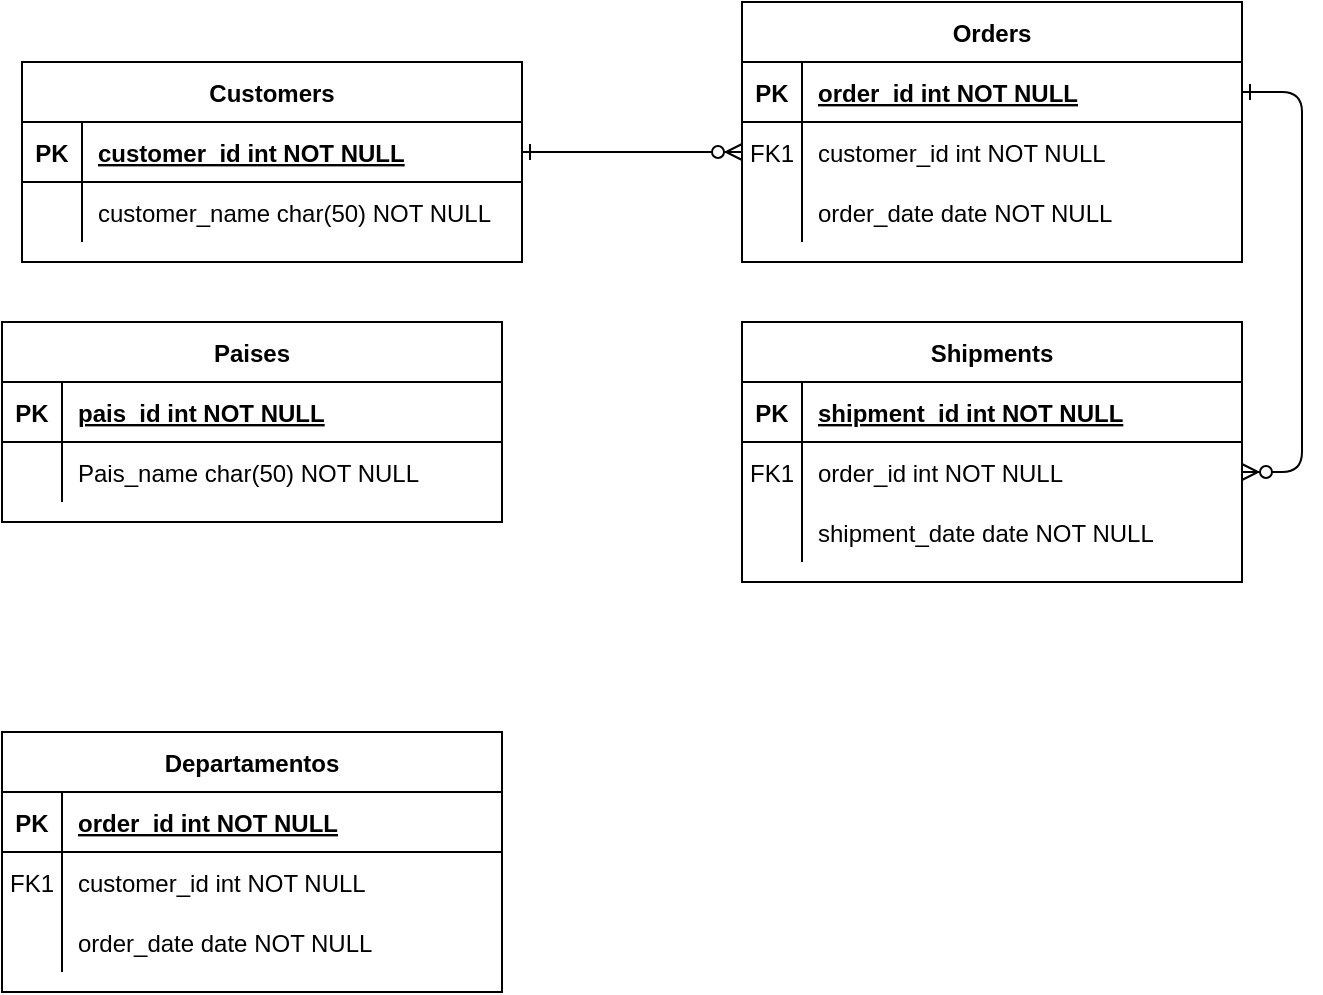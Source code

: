 <mxfile version="20.3.1" type="github" pages="2">
  <diagram id="R2lEEEUBdFMjLlhIrx00" name="Page-1">
    <mxGraphModel dx="827" dy="452" grid="1" gridSize="10" guides="1" tooltips="1" connect="1" arrows="1" fold="1" page="1" pageScale="1" pageWidth="850" pageHeight="1100" math="0" shadow="0" extFonts="Permanent Marker^https://fonts.googleapis.com/css?family=Permanent+Marker">
      <root>
        <mxCell id="0" />
        <mxCell id="1" parent="0" />
        <mxCell id="C-vyLk0tnHw3VtMMgP7b-1" value="" style="edgeStyle=entityRelationEdgeStyle;endArrow=ERzeroToMany;startArrow=ERone;endFill=1;startFill=0;" parent="1" source="C-vyLk0tnHw3VtMMgP7b-24" target="C-vyLk0tnHw3VtMMgP7b-6" edge="1">
          <mxGeometry width="100" height="100" relative="1" as="geometry">
            <mxPoint x="340" y="720" as="sourcePoint" />
            <mxPoint x="440" y="620" as="targetPoint" />
          </mxGeometry>
        </mxCell>
        <mxCell id="C-vyLk0tnHw3VtMMgP7b-12" value="" style="edgeStyle=entityRelationEdgeStyle;endArrow=ERzeroToMany;startArrow=ERone;endFill=1;startFill=0;" parent="1" source="C-vyLk0tnHw3VtMMgP7b-3" target="C-vyLk0tnHw3VtMMgP7b-17" edge="1">
          <mxGeometry width="100" height="100" relative="1" as="geometry">
            <mxPoint x="400" y="180" as="sourcePoint" />
            <mxPoint x="460" y="205" as="targetPoint" />
          </mxGeometry>
        </mxCell>
        <mxCell id="C-vyLk0tnHw3VtMMgP7b-2" value="Orders" style="shape=table;startSize=30;container=1;collapsible=1;childLayout=tableLayout;fixedRows=1;rowLines=0;fontStyle=1;align=center;resizeLast=1;" parent="1" vertex="1">
          <mxGeometry x="450" y="120" width="250" height="130" as="geometry" />
        </mxCell>
        <mxCell id="C-vyLk0tnHw3VtMMgP7b-3" value="" style="shape=partialRectangle;collapsible=0;dropTarget=0;pointerEvents=0;fillColor=none;points=[[0,0.5],[1,0.5]];portConstraint=eastwest;top=0;left=0;right=0;bottom=1;" parent="C-vyLk0tnHw3VtMMgP7b-2" vertex="1">
          <mxGeometry y="30" width="250" height="30" as="geometry" />
        </mxCell>
        <mxCell id="C-vyLk0tnHw3VtMMgP7b-4" value="PK" style="shape=partialRectangle;overflow=hidden;connectable=0;fillColor=none;top=0;left=0;bottom=0;right=0;fontStyle=1;" parent="C-vyLk0tnHw3VtMMgP7b-3" vertex="1">
          <mxGeometry width="30" height="30" as="geometry" />
        </mxCell>
        <mxCell id="C-vyLk0tnHw3VtMMgP7b-5" value="order_id int NOT NULL " style="shape=partialRectangle;overflow=hidden;connectable=0;fillColor=none;top=0;left=0;bottom=0;right=0;align=left;spacingLeft=6;fontStyle=5;" parent="C-vyLk0tnHw3VtMMgP7b-3" vertex="1">
          <mxGeometry x="30" width="220" height="30" as="geometry" />
        </mxCell>
        <mxCell id="C-vyLk0tnHw3VtMMgP7b-6" value="" style="shape=partialRectangle;collapsible=0;dropTarget=0;pointerEvents=0;fillColor=none;points=[[0,0.5],[1,0.5]];portConstraint=eastwest;top=0;left=0;right=0;bottom=0;" parent="C-vyLk0tnHw3VtMMgP7b-2" vertex="1">
          <mxGeometry y="60" width="250" height="30" as="geometry" />
        </mxCell>
        <mxCell id="C-vyLk0tnHw3VtMMgP7b-7" value="FK1" style="shape=partialRectangle;overflow=hidden;connectable=0;fillColor=none;top=0;left=0;bottom=0;right=0;" parent="C-vyLk0tnHw3VtMMgP7b-6" vertex="1">
          <mxGeometry width="30" height="30" as="geometry" />
        </mxCell>
        <mxCell id="C-vyLk0tnHw3VtMMgP7b-8" value="customer_id int NOT NULL" style="shape=partialRectangle;overflow=hidden;connectable=0;fillColor=none;top=0;left=0;bottom=0;right=0;align=left;spacingLeft=6;" parent="C-vyLk0tnHw3VtMMgP7b-6" vertex="1">
          <mxGeometry x="30" width="220" height="30" as="geometry" />
        </mxCell>
        <mxCell id="C-vyLk0tnHw3VtMMgP7b-9" value="" style="shape=partialRectangle;collapsible=0;dropTarget=0;pointerEvents=0;fillColor=none;points=[[0,0.5],[1,0.5]];portConstraint=eastwest;top=0;left=0;right=0;bottom=0;" parent="C-vyLk0tnHw3VtMMgP7b-2" vertex="1">
          <mxGeometry y="90" width="250" height="30" as="geometry" />
        </mxCell>
        <mxCell id="C-vyLk0tnHw3VtMMgP7b-10" value="" style="shape=partialRectangle;overflow=hidden;connectable=0;fillColor=none;top=0;left=0;bottom=0;right=0;" parent="C-vyLk0tnHw3VtMMgP7b-9" vertex="1">
          <mxGeometry width="30" height="30" as="geometry" />
        </mxCell>
        <mxCell id="C-vyLk0tnHw3VtMMgP7b-11" value="order_date date NOT NULL" style="shape=partialRectangle;overflow=hidden;connectable=0;fillColor=none;top=0;left=0;bottom=0;right=0;align=left;spacingLeft=6;" parent="C-vyLk0tnHw3VtMMgP7b-9" vertex="1">
          <mxGeometry x="30" width="220" height="30" as="geometry" />
        </mxCell>
        <mxCell id="C-vyLk0tnHw3VtMMgP7b-13" value="Shipments" style="shape=table;startSize=30;container=1;collapsible=1;childLayout=tableLayout;fixedRows=1;rowLines=0;fontStyle=1;align=center;resizeLast=1;" parent="1" vertex="1">
          <mxGeometry x="450" y="280" width="250" height="130" as="geometry" />
        </mxCell>
        <mxCell id="C-vyLk0tnHw3VtMMgP7b-14" value="" style="shape=partialRectangle;collapsible=0;dropTarget=0;pointerEvents=0;fillColor=none;points=[[0,0.5],[1,0.5]];portConstraint=eastwest;top=0;left=0;right=0;bottom=1;" parent="C-vyLk0tnHw3VtMMgP7b-13" vertex="1">
          <mxGeometry y="30" width="250" height="30" as="geometry" />
        </mxCell>
        <mxCell id="C-vyLk0tnHw3VtMMgP7b-15" value="PK" style="shape=partialRectangle;overflow=hidden;connectable=0;fillColor=none;top=0;left=0;bottom=0;right=0;fontStyle=1;" parent="C-vyLk0tnHw3VtMMgP7b-14" vertex="1">
          <mxGeometry width="30" height="30" as="geometry" />
        </mxCell>
        <mxCell id="C-vyLk0tnHw3VtMMgP7b-16" value="shipment_id int NOT NULL " style="shape=partialRectangle;overflow=hidden;connectable=0;fillColor=none;top=0;left=0;bottom=0;right=0;align=left;spacingLeft=6;fontStyle=5;" parent="C-vyLk0tnHw3VtMMgP7b-14" vertex="1">
          <mxGeometry x="30" width="220" height="30" as="geometry" />
        </mxCell>
        <mxCell id="C-vyLk0tnHw3VtMMgP7b-17" value="" style="shape=partialRectangle;collapsible=0;dropTarget=0;pointerEvents=0;fillColor=none;points=[[0,0.5],[1,0.5]];portConstraint=eastwest;top=0;left=0;right=0;bottom=0;" parent="C-vyLk0tnHw3VtMMgP7b-13" vertex="1">
          <mxGeometry y="60" width="250" height="30" as="geometry" />
        </mxCell>
        <mxCell id="C-vyLk0tnHw3VtMMgP7b-18" value="FK1" style="shape=partialRectangle;overflow=hidden;connectable=0;fillColor=none;top=0;left=0;bottom=0;right=0;" parent="C-vyLk0tnHw3VtMMgP7b-17" vertex="1">
          <mxGeometry width="30" height="30" as="geometry" />
        </mxCell>
        <mxCell id="C-vyLk0tnHw3VtMMgP7b-19" value="order_id int NOT NULL" style="shape=partialRectangle;overflow=hidden;connectable=0;fillColor=none;top=0;left=0;bottom=0;right=0;align=left;spacingLeft=6;" parent="C-vyLk0tnHw3VtMMgP7b-17" vertex="1">
          <mxGeometry x="30" width="220" height="30" as="geometry" />
        </mxCell>
        <mxCell id="C-vyLk0tnHw3VtMMgP7b-20" value="" style="shape=partialRectangle;collapsible=0;dropTarget=0;pointerEvents=0;fillColor=none;points=[[0,0.5],[1,0.5]];portConstraint=eastwest;top=0;left=0;right=0;bottom=0;" parent="C-vyLk0tnHw3VtMMgP7b-13" vertex="1">
          <mxGeometry y="90" width="250" height="30" as="geometry" />
        </mxCell>
        <mxCell id="C-vyLk0tnHw3VtMMgP7b-21" value="" style="shape=partialRectangle;overflow=hidden;connectable=0;fillColor=none;top=0;left=0;bottom=0;right=0;" parent="C-vyLk0tnHw3VtMMgP7b-20" vertex="1">
          <mxGeometry width="30" height="30" as="geometry" />
        </mxCell>
        <mxCell id="C-vyLk0tnHw3VtMMgP7b-22" value="shipment_date date NOT NULL" style="shape=partialRectangle;overflow=hidden;connectable=0;fillColor=none;top=0;left=0;bottom=0;right=0;align=left;spacingLeft=6;" parent="C-vyLk0tnHw3VtMMgP7b-20" vertex="1">
          <mxGeometry x="30" width="220" height="30" as="geometry" />
        </mxCell>
        <mxCell id="C-vyLk0tnHw3VtMMgP7b-23" value="Customers" style="shape=table;startSize=30;container=1;collapsible=1;childLayout=tableLayout;fixedRows=1;rowLines=0;fontStyle=1;align=center;resizeLast=1;" parent="1" vertex="1">
          <mxGeometry x="90" y="150" width="250" height="100" as="geometry" />
        </mxCell>
        <mxCell id="C-vyLk0tnHw3VtMMgP7b-24" value="" style="shape=partialRectangle;collapsible=0;dropTarget=0;pointerEvents=0;fillColor=none;points=[[0,0.5],[1,0.5]];portConstraint=eastwest;top=0;left=0;right=0;bottom=1;" parent="C-vyLk0tnHw3VtMMgP7b-23" vertex="1">
          <mxGeometry y="30" width="250" height="30" as="geometry" />
        </mxCell>
        <mxCell id="C-vyLk0tnHw3VtMMgP7b-25" value="PK" style="shape=partialRectangle;overflow=hidden;connectable=0;fillColor=none;top=0;left=0;bottom=0;right=0;fontStyle=1;" parent="C-vyLk0tnHw3VtMMgP7b-24" vertex="1">
          <mxGeometry width="30" height="30" as="geometry">
            <mxRectangle width="30" height="30" as="alternateBounds" />
          </mxGeometry>
        </mxCell>
        <mxCell id="C-vyLk0tnHw3VtMMgP7b-26" value="customer_id int NOT NULL " style="shape=partialRectangle;overflow=hidden;connectable=0;fillColor=none;top=0;left=0;bottom=0;right=0;align=left;spacingLeft=6;fontStyle=5;" parent="C-vyLk0tnHw3VtMMgP7b-24" vertex="1">
          <mxGeometry x="30" width="220" height="30" as="geometry">
            <mxRectangle width="220" height="30" as="alternateBounds" />
          </mxGeometry>
        </mxCell>
        <mxCell id="C-vyLk0tnHw3VtMMgP7b-27" value="" style="shape=partialRectangle;collapsible=0;dropTarget=0;pointerEvents=0;fillColor=none;points=[[0,0.5],[1,0.5]];portConstraint=eastwest;top=0;left=0;right=0;bottom=0;" parent="C-vyLk0tnHw3VtMMgP7b-23" vertex="1">
          <mxGeometry y="60" width="250" height="30" as="geometry" />
        </mxCell>
        <mxCell id="C-vyLk0tnHw3VtMMgP7b-28" value="" style="shape=partialRectangle;overflow=hidden;connectable=0;fillColor=none;top=0;left=0;bottom=0;right=0;" parent="C-vyLk0tnHw3VtMMgP7b-27" vertex="1">
          <mxGeometry width="30" height="30" as="geometry">
            <mxRectangle width="30" height="30" as="alternateBounds" />
          </mxGeometry>
        </mxCell>
        <mxCell id="C-vyLk0tnHw3VtMMgP7b-29" value="customer_name char(50) NOT NULL" style="shape=partialRectangle;overflow=hidden;connectable=0;fillColor=none;top=0;left=0;bottom=0;right=0;align=left;spacingLeft=6;" parent="C-vyLk0tnHw3VtMMgP7b-27" vertex="1">
          <mxGeometry x="30" width="220" height="30" as="geometry">
            <mxRectangle width="220" height="30" as="alternateBounds" />
          </mxGeometry>
        </mxCell>
        <mxCell id="Bvjrk7K6-YRhxolaRJmW-1" value="Paises" style="shape=table;startSize=30;container=1;collapsible=1;childLayout=tableLayout;fixedRows=1;rowLines=0;fontStyle=1;align=center;resizeLast=1;" vertex="1" parent="1">
          <mxGeometry x="80" y="280" width="250" height="100" as="geometry" />
        </mxCell>
        <mxCell id="Bvjrk7K6-YRhxolaRJmW-2" value="" style="shape=partialRectangle;collapsible=0;dropTarget=0;pointerEvents=0;fillColor=none;points=[[0,0.5],[1,0.5]];portConstraint=eastwest;top=0;left=0;right=0;bottom=1;" vertex="1" parent="Bvjrk7K6-YRhxolaRJmW-1">
          <mxGeometry y="30" width="250" height="30" as="geometry" />
        </mxCell>
        <mxCell id="Bvjrk7K6-YRhxolaRJmW-3" value="PK" style="shape=partialRectangle;overflow=hidden;connectable=0;fillColor=none;top=0;left=0;bottom=0;right=0;fontStyle=1;" vertex="1" parent="Bvjrk7K6-YRhxolaRJmW-2">
          <mxGeometry width="30" height="30" as="geometry">
            <mxRectangle width="30" height="30" as="alternateBounds" />
          </mxGeometry>
        </mxCell>
        <mxCell id="Bvjrk7K6-YRhxolaRJmW-4" value="pais_id int NOT NULL " style="shape=partialRectangle;overflow=hidden;connectable=0;fillColor=none;top=0;left=0;bottom=0;right=0;align=left;spacingLeft=6;fontStyle=5;" vertex="1" parent="Bvjrk7K6-YRhxolaRJmW-2">
          <mxGeometry x="30" width="220" height="30" as="geometry">
            <mxRectangle width="220" height="30" as="alternateBounds" />
          </mxGeometry>
        </mxCell>
        <mxCell id="Bvjrk7K6-YRhxolaRJmW-5" value="" style="shape=partialRectangle;collapsible=0;dropTarget=0;pointerEvents=0;fillColor=none;points=[[0,0.5],[1,0.5]];portConstraint=eastwest;top=0;left=0;right=0;bottom=0;" vertex="1" parent="Bvjrk7K6-YRhxolaRJmW-1">
          <mxGeometry y="60" width="250" height="30" as="geometry" />
        </mxCell>
        <mxCell id="Bvjrk7K6-YRhxolaRJmW-6" value="" style="shape=partialRectangle;overflow=hidden;connectable=0;fillColor=none;top=0;left=0;bottom=0;right=0;" vertex="1" parent="Bvjrk7K6-YRhxolaRJmW-5">
          <mxGeometry width="30" height="30" as="geometry">
            <mxRectangle width="30" height="30" as="alternateBounds" />
          </mxGeometry>
        </mxCell>
        <mxCell id="Bvjrk7K6-YRhxolaRJmW-7" value="Pais_name char(50) NOT NULL" style="shape=partialRectangle;overflow=hidden;connectable=0;fillColor=none;top=0;left=0;bottom=0;right=0;align=left;spacingLeft=6;" vertex="1" parent="Bvjrk7K6-YRhxolaRJmW-5">
          <mxGeometry x="30" width="220" height="30" as="geometry">
            <mxRectangle width="220" height="30" as="alternateBounds" />
          </mxGeometry>
        </mxCell>
        <mxCell id="Bvjrk7K6-YRhxolaRJmW-8" value="Departamentos" style="shape=table;startSize=30;container=1;collapsible=1;childLayout=tableLayout;fixedRows=1;rowLines=0;fontStyle=1;align=center;resizeLast=1;" vertex="1" parent="1">
          <mxGeometry x="80" y="485" width="250" height="130" as="geometry" />
        </mxCell>
        <mxCell id="Bvjrk7K6-YRhxolaRJmW-9" value="" style="shape=partialRectangle;collapsible=0;dropTarget=0;pointerEvents=0;fillColor=none;points=[[0,0.5],[1,0.5]];portConstraint=eastwest;top=0;left=0;right=0;bottom=1;" vertex="1" parent="Bvjrk7K6-YRhxolaRJmW-8">
          <mxGeometry y="30" width="250" height="30" as="geometry" />
        </mxCell>
        <mxCell id="Bvjrk7K6-YRhxolaRJmW-10" value="PK" style="shape=partialRectangle;overflow=hidden;connectable=0;fillColor=none;top=0;left=0;bottom=0;right=0;fontStyle=1;" vertex="1" parent="Bvjrk7K6-YRhxolaRJmW-9">
          <mxGeometry width="30" height="30" as="geometry">
            <mxRectangle width="30" height="30" as="alternateBounds" />
          </mxGeometry>
        </mxCell>
        <mxCell id="Bvjrk7K6-YRhxolaRJmW-11" value="order_id int NOT NULL " style="shape=partialRectangle;overflow=hidden;connectable=0;fillColor=none;top=0;left=0;bottom=0;right=0;align=left;spacingLeft=6;fontStyle=5;" vertex="1" parent="Bvjrk7K6-YRhxolaRJmW-9">
          <mxGeometry x="30" width="220" height="30" as="geometry">
            <mxRectangle width="220" height="30" as="alternateBounds" />
          </mxGeometry>
        </mxCell>
        <mxCell id="Bvjrk7K6-YRhxolaRJmW-12" value="" style="shape=partialRectangle;collapsible=0;dropTarget=0;pointerEvents=0;fillColor=none;points=[[0,0.5],[1,0.5]];portConstraint=eastwest;top=0;left=0;right=0;bottom=0;" vertex="1" parent="Bvjrk7K6-YRhxolaRJmW-8">
          <mxGeometry y="60" width="250" height="30" as="geometry" />
        </mxCell>
        <mxCell id="Bvjrk7K6-YRhxolaRJmW-13" value="FK1" style="shape=partialRectangle;overflow=hidden;connectable=0;fillColor=none;top=0;left=0;bottom=0;right=0;" vertex="1" parent="Bvjrk7K6-YRhxolaRJmW-12">
          <mxGeometry width="30" height="30" as="geometry">
            <mxRectangle width="30" height="30" as="alternateBounds" />
          </mxGeometry>
        </mxCell>
        <mxCell id="Bvjrk7K6-YRhxolaRJmW-14" value="customer_id int NOT NULL" style="shape=partialRectangle;overflow=hidden;connectable=0;fillColor=none;top=0;left=0;bottom=0;right=0;align=left;spacingLeft=6;" vertex="1" parent="Bvjrk7K6-YRhxolaRJmW-12">
          <mxGeometry x="30" width="220" height="30" as="geometry">
            <mxRectangle width="220" height="30" as="alternateBounds" />
          </mxGeometry>
        </mxCell>
        <mxCell id="Bvjrk7K6-YRhxolaRJmW-15" value="" style="shape=partialRectangle;collapsible=0;dropTarget=0;pointerEvents=0;fillColor=none;points=[[0,0.5],[1,0.5]];portConstraint=eastwest;top=0;left=0;right=0;bottom=0;" vertex="1" parent="Bvjrk7K6-YRhxolaRJmW-8">
          <mxGeometry y="90" width="250" height="30" as="geometry" />
        </mxCell>
        <mxCell id="Bvjrk7K6-YRhxolaRJmW-16" value="" style="shape=partialRectangle;overflow=hidden;connectable=0;fillColor=none;top=0;left=0;bottom=0;right=0;" vertex="1" parent="Bvjrk7K6-YRhxolaRJmW-15">
          <mxGeometry width="30" height="30" as="geometry">
            <mxRectangle width="30" height="30" as="alternateBounds" />
          </mxGeometry>
        </mxCell>
        <mxCell id="Bvjrk7K6-YRhxolaRJmW-17" value="order_date date NOT NULL" style="shape=partialRectangle;overflow=hidden;connectable=0;fillColor=none;top=0;left=0;bottom=0;right=0;align=left;spacingLeft=6;" vertex="1" parent="Bvjrk7K6-YRhxolaRJmW-15">
          <mxGeometry x="30" width="220" height="30" as="geometry">
            <mxRectangle width="220" height="30" as="alternateBounds" />
          </mxGeometry>
        </mxCell>
      </root>
    </mxGraphModel>
  </diagram>
  <diagram id="EdUPGcaJX3Do1MdqOTaS" name="Página-2">
    <mxGraphModel dx="827" dy="1621" grid="1" gridSize="10" guides="1" tooltips="1" connect="1" arrows="1" fold="1" page="1" pageScale="1" pageWidth="827" pageHeight="1169" math="0" shadow="0">
      <root>
        <mxCell id="0" />
        <mxCell id="1" parent="0" />
        <mxCell id="xSdEpBK9BpBI9ozshHuD-5" style="edgeStyle=orthogonalEdgeStyle;rounded=0;orthogonalLoop=1;jettySize=auto;html=1;entryX=0.058;entryY=0.475;entryDx=0;entryDy=0;entryPerimeter=0;endArrow=none;endFill=0;" edge="1" parent="1" source="xSdEpBK9BpBI9ozshHuD-1" target="xSdEpBK9BpBI9ozshHuD-3">
          <mxGeometry relative="1" as="geometry" />
        </mxCell>
        <mxCell id="xSdEpBK9BpBI9ozshHuD-1" value="Pais" style="rounded=0;whiteSpace=wrap;html=1;" vertex="1" parent="1">
          <mxGeometry x="120" y="80" width="120" height="40" as="geometry" />
        </mxCell>
        <mxCell id="xSdEpBK9BpBI9ozshHuD-4" style="edgeStyle=orthogonalEdgeStyle;rounded=0;orthogonalLoop=1;jettySize=auto;html=1;endArrow=none;endFill=0;" edge="1" parent="1" source="xSdEpBK9BpBI9ozshHuD-2" target="xSdEpBK9BpBI9ozshHuD-1">
          <mxGeometry relative="1" as="geometry" />
        </mxCell>
        <mxCell id="xSdEpBK9BpBI9ozshHuD-2" value="&lt;u&gt;Codigo&lt;/u&gt;" style="ellipse;whiteSpace=wrap;html=1;fontStyle=1" vertex="1" parent="1">
          <mxGeometry y="160" width="120" height="40" as="geometry" />
        </mxCell>
        <mxCell id="xSdEpBK9BpBI9ozshHuD-9" style="edgeStyle=orthogonalEdgeStyle;rounded=0;orthogonalLoop=1;jettySize=auto;html=1;entryX=0;entryY=0.5;entryDx=0;entryDy=0;endArrow=none;endFill=0;" edge="1" parent="1" source="xSdEpBK9BpBI9ozshHuD-3" target="xSdEpBK9BpBI9ozshHuD-6">
          <mxGeometry relative="1" as="geometry" />
        </mxCell>
        <mxCell id="xSdEpBK9BpBI9ozshHuD-3" value="Tiene" style="rhombus;whiteSpace=wrap;html=1;" vertex="1" parent="1">
          <mxGeometry x="360" y="80" width="120" height="40" as="geometry" />
        </mxCell>
        <mxCell id="xSdEpBK9BpBI9ozshHuD-6" value="Departamento" style="rounded=0;whiteSpace=wrap;html=1;" vertex="1" parent="1">
          <mxGeometry x="600" y="80" width="120" height="40" as="geometry" />
        </mxCell>
        <mxCell id="xSdEpBK9BpBI9ozshHuD-7" value="1" style="text;html=1;align=center;verticalAlign=middle;resizable=0;points=[];autosize=1;strokeColor=none;fillColor=none;" vertex="1" parent="1">
          <mxGeometry x="245" y="65" width="30" height="30" as="geometry" />
        </mxCell>
        <mxCell id="xSdEpBK9BpBI9ozshHuD-8" value="1:N" style="text;html=1;align=center;verticalAlign=middle;resizable=0;points=[];autosize=1;strokeColor=none;fillColor=none;" vertex="1" parent="1">
          <mxGeometry x="390" y="55" width="40" height="30" as="geometry" />
        </mxCell>
        <mxCell id="xSdEpBK9BpBI9ozshHuD-10" value="*" style="text;html=1;align=center;verticalAlign=middle;resizable=0;points=[];autosize=1;strokeColor=none;fillColor=none;fontSize=24;" vertex="1" parent="1">
          <mxGeometry x="565" y="70" width="30" height="40" as="geometry" />
        </mxCell>
        <mxCell id="xSdEpBK9BpBI9ozshHuD-12" style="edgeStyle=orthogonalEdgeStyle;rounded=0;orthogonalLoop=1;jettySize=auto;html=1;fontSize=24;endArrow=none;endFill=0;" edge="1" parent="1" source="xSdEpBK9BpBI9ozshHuD-11" target="xSdEpBK9BpBI9ozshHuD-6">
          <mxGeometry relative="1" as="geometry">
            <Array as="points">
              <mxPoint x="767" y="100" />
            </Array>
          </mxGeometry>
        </mxCell>
        <mxCell id="xSdEpBK9BpBI9ozshHuD-11" value="&lt;u&gt;Codigo&lt;/u&gt;" style="ellipse;whiteSpace=wrap;html=1;" vertex="1" parent="1">
          <mxGeometry x="707" width="120" height="40" as="geometry" />
        </mxCell>
        <mxCell id="xSdEpBK9BpBI9ozshHuD-16" style="edgeStyle=orthogonalEdgeStyle;rounded=0;orthogonalLoop=1;jettySize=auto;html=1;entryX=0.5;entryY=0;entryDx=0;entryDy=0;fontSize=24;endArrow=none;endFill=0;" edge="1" parent="1" source="xSdEpBK9BpBI9ozshHuD-13" target="xSdEpBK9BpBI9ozshHuD-1">
          <mxGeometry relative="1" as="geometry" />
        </mxCell>
        <mxCell id="xSdEpBK9BpBI9ozshHuD-13" value="Nombre" style="ellipse;whiteSpace=wrap;html=1;" vertex="1" parent="1">
          <mxGeometry width="120" height="40" as="geometry" />
        </mxCell>
        <mxCell id="xSdEpBK9BpBI9ozshHuD-15" style="edgeStyle=orthogonalEdgeStyle;rounded=0;orthogonalLoop=1;jettySize=auto;html=1;entryX=0.5;entryY=0;entryDx=0;entryDy=0;fontSize=24;endArrow=none;endFill=0;" edge="1" parent="1" source="xSdEpBK9BpBI9ozshHuD-14" target="xSdEpBK9BpBI9ozshHuD-6">
          <mxGeometry relative="1" as="geometry" />
        </mxCell>
        <mxCell id="xSdEpBK9BpBI9ozshHuD-14" value="Nombre" style="ellipse;whiteSpace=wrap;html=1;" vertex="1" parent="1">
          <mxGeometry x="520" y="-10" width="120" height="40" as="geometry" />
        </mxCell>
        <mxCell id="xSdEpBK9BpBI9ozshHuD-17" value="Pais" style="rounded=0;whiteSpace=wrap;html=1;" vertex="1" parent="1">
          <mxGeometry x="120" y="80" width="120" height="40" as="geometry" />
        </mxCell>
        <mxCell id="xSdEpBK9BpBI9ozshHuD-18" value="1" style="text;html=1;align=center;verticalAlign=middle;resizable=0;points=[];autosize=1;strokeColor=none;fillColor=none;" vertex="1" parent="1">
          <mxGeometry x="245" y="65" width="30" height="30" as="geometry" />
        </mxCell>
        <mxCell id="xSdEpBK9BpBI9ozshHuD-19" style="edgeStyle=orthogonalEdgeStyle;rounded=0;orthogonalLoop=1;jettySize=auto;html=1;entryX=0.058;entryY=0.475;entryDx=0;entryDy=0;entryPerimeter=0;endArrow=none;endFill=0;" edge="1" source="xSdEpBK9BpBI9ozshHuD-17" target="xSdEpBK9BpBI9ozshHuD-20" parent="1">
          <mxGeometry relative="1" as="geometry" />
        </mxCell>
        <mxCell id="xSdEpBK9BpBI9ozshHuD-20" value="Tiene" style="rhombus;whiteSpace=wrap;html=1;" vertex="1" parent="1">
          <mxGeometry x="360" y="80" width="120" height="40" as="geometry" />
        </mxCell>
        <mxCell id="xSdEpBK9BpBI9ozshHuD-21" value="1:N" style="text;html=1;align=center;verticalAlign=middle;resizable=0;points=[];autosize=1;strokeColor=none;fillColor=none;" vertex="1" parent="1">
          <mxGeometry x="390" y="55" width="40" height="30" as="geometry" />
        </mxCell>
        <mxCell id="xSdEpBK9BpBI9ozshHuD-22" style="edgeStyle=orthogonalEdgeStyle;rounded=0;orthogonalLoop=1;jettySize=auto;html=1;entryX=0;entryY=0.5;entryDx=0;entryDy=0;endArrow=none;endFill=0;" edge="1" source="xSdEpBK9BpBI9ozshHuD-20" parent="1">
          <mxGeometry relative="1" as="geometry">
            <mxPoint x="600" y="100" as="targetPoint" />
          </mxGeometry>
        </mxCell>
        <mxCell id="xSdEpBK9BpBI9ozshHuD-23" value="Pais" style="rounded=0;whiteSpace=wrap;html=1;" vertex="1" parent="1">
          <mxGeometry x="120" y="80" width="120" height="40" as="geometry" />
        </mxCell>
        <mxCell id="xSdEpBK9BpBI9ozshHuD-24" value="1" style="text;html=1;align=center;verticalAlign=middle;resizable=0;points=[];autosize=1;strokeColor=none;fillColor=none;" vertex="1" parent="1">
          <mxGeometry x="245" y="65" width="30" height="30" as="geometry" />
        </mxCell>
        <mxCell id="xSdEpBK9BpBI9ozshHuD-25" style="edgeStyle=orthogonalEdgeStyle;rounded=0;orthogonalLoop=1;jettySize=auto;html=1;entryX=0.058;entryY=0.475;entryDx=0;entryDy=0;entryPerimeter=0;endArrow=none;endFill=0;" edge="1" source="xSdEpBK9BpBI9ozshHuD-23" target="xSdEpBK9BpBI9ozshHuD-26" parent="1">
          <mxGeometry relative="1" as="geometry" />
        </mxCell>
        <mxCell id="xSdEpBK9BpBI9ozshHuD-26" value="Tiene" style="rhombus;whiteSpace=wrap;html=1;" vertex="1" parent="1">
          <mxGeometry x="360" y="80" width="120" height="40" as="geometry" />
        </mxCell>
        <mxCell id="xSdEpBK9BpBI9ozshHuD-27" value="1:N" style="text;html=1;align=center;verticalAlign=middle;resizable=0;points=[];autosize=1;strokeColor=none;fillColor=none;" vertex="1" parent="1">
          <mxGeometry x="390" y="55" width="40" height="30" as="geometry" />
        </mxCell>
        <mxCell id="xSdEpBK9BpBI9ozshHuD-28" style="edgeStyle=orthogonalEdgeStyle;rounded=0;orthogonalLoop=1;jettySize=auto;html=1;entryX=0;entryY=0.5;entryDx=0;entryDy=0;endArrow=none;endFill=0;" edge="1" source="xSdEpBK9BpBI9ozshHuD-26" parent="1">
          <mxGeometry relative="1" as="geometry">
            <mxPoint x="600" y="100" as="targetPoint" />
          </mxGeometry>
        </mxCell>
        <mxCell id="xSdEpBK9BpBI9ozshHuD-29" value="Departamento" style="rounded=0;whiteSpace=wrap;html=1;" vertex="1" parent="1">
          <mxGeometry x="340" y="350" width="120" height="40" as="geometry" />
        </mxCell>
        <mxCell id="xSdEpBK9BpBI9ozshHuD-30" value="*" style="text;html=1;align=center;verticalAlign=middle;resizable=0;points=[];autosize=1;strokeColor=none;fillColor=none;fontSize=24;" vertex="1" parent="1">
          <mxGeometry x="285" y="190" width="30" height="40" as="geometry" />
        </mxCell>
        <mxCell id="xSdEpBK9BpBI9ozshHuD-31" value="Ciudad" style="rounded=0;whiteSpace=wrap;html=1;" vertex="1" parent="1">
          <mxGeometry x="170" y="190" width="120" height="40" as="geometry" />
        </mxCell>
        <mxCell id="xSdEpBK9BpBI9ozshHuD-32" value="1" style="text;html=1;align=center;verticalAlign=middle;resizable=0;points=[];autosize=1;strokeColor=none;fillColor=none;" vertex="1" parent="1">
          <mxGeometry x="630" y="120" width="30" height="30" as="geometry" />
        </mxCell>
        <mxCell id="xSdEpBK9BpBI9ozshHuD-33" style="edgeStyle=orthogonalEdgeStyle;rounded=0;orthogonalLoop=1;jettySize=auto;html=1;endArrow=none;endFill=0;exitX=0.5;exitY=1;exitDx=0;exitDy=0;" edge="1" parent="1" source="xSdEpBK9BpBI9ozshHuD-6" target="xSdEpBK9BpBI9ozshHuD-34">
          <mxGeometry relative="1" as="geometry">
            <Array as="points">
              <mxPoint x="660" y="213" />
              <mxPoint x="550" y="213" />
            </Array>
          </mxGeometry>
        </mxCell>
        <mxCell id="xSdEpBK9BpBI9ozshHuD-37" style="edgeStyle=orthogonalEdgeStyle;rounded=0;orthogonalLoop=1;jettySize=auto;html=1;entryX=1;entryY=0.75;entryDx=0;entryDy=0;fontSize=24;endArrow=none;endFill=0;" edge="1" parent="1" source="xSdEpBK9BpBI9ozshHuD-34" target="xSdEpBK9BpBI9ozshHuD-31">
          <mxGeometry relative="1" as="geometry">
            <Array as="points">
              <mxPoint x="360" y="214" />
              <mxPoint x="360" y="210" />
              <mxPoint x="290" y="210" />
            </Array>
          </mxGeometry>
        </mxCell>
        <mxCell id="xSdEpBK9BpBI9ozshHuD-34" value="Tiene" style="rhombus;whiteSpace=wrap;html=1;" vertex="1" parent="1">
          <mxGeometry x="430" y="194" width="120" height="40" as="geometry" />
        </mxCell>
        <mxCell id="xSdEpBK9BpBI9ozshHuD-35" value="N:1" style="text;html=1;align=center;verticalAlign=middle;resizable=0;points=[];autosize=1;strokeColor=none;fillColor=none;" vertex="1" parent="1">
          <mxGeometry x="470" y="170" width="40" height="30" as="geometry" />
        </mxCell>
      </root>
    </mxGraphModel>
  </diagram>
</mxfile>
